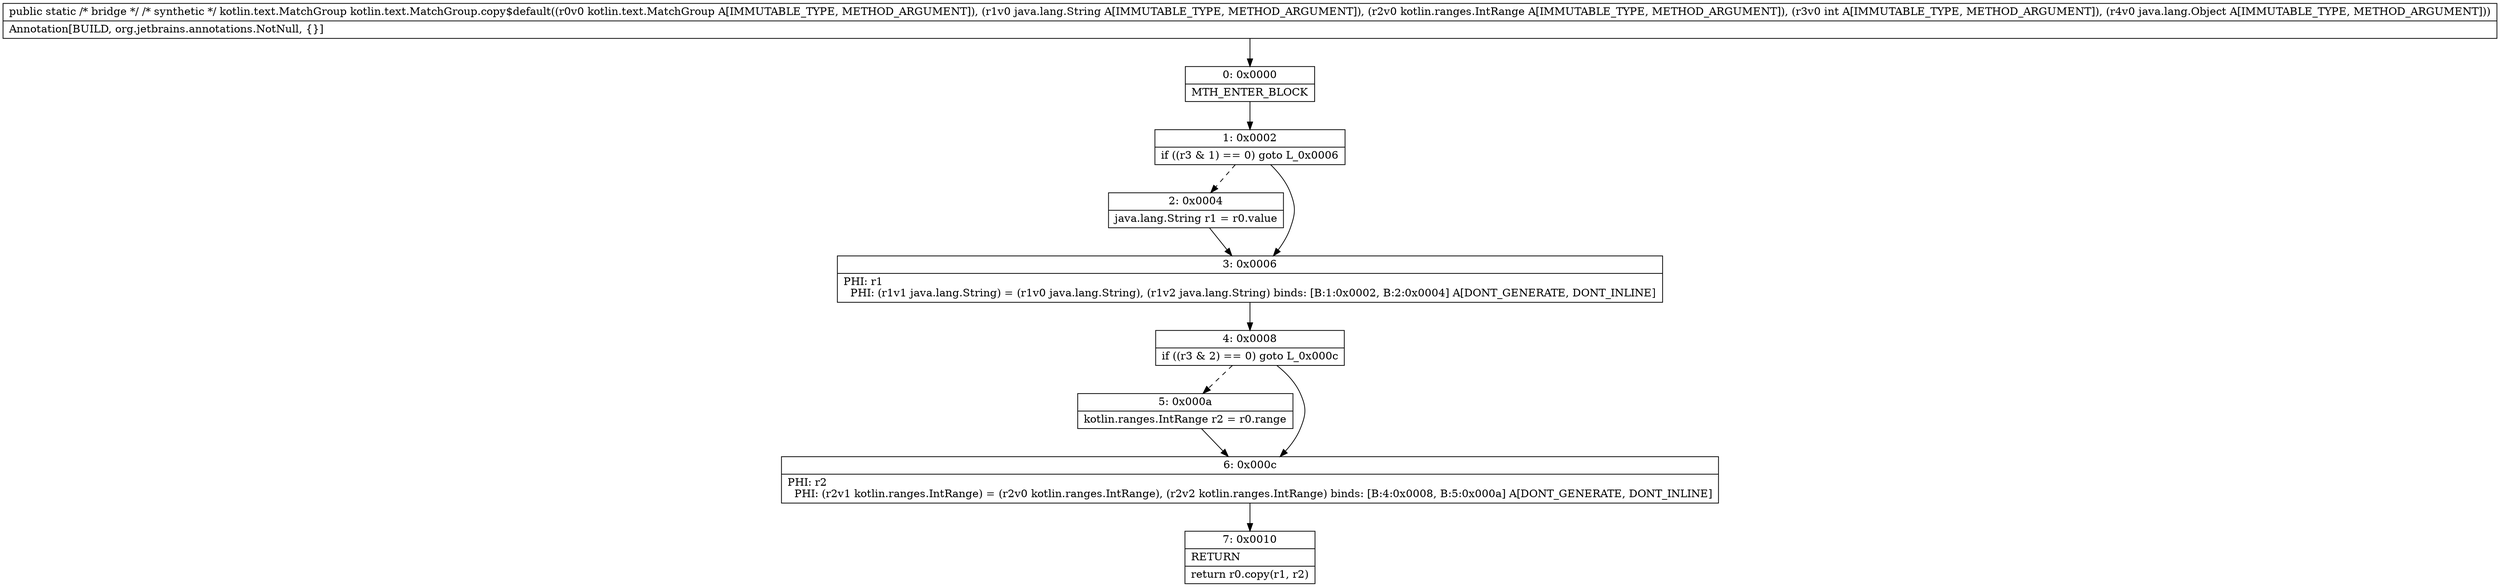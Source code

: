 digraph "CFG forkotlin.text.MatchGroup.copy$default(Lkotlin\/text\/MatchGroup;Ljava\/lang\/String;Lkotlin\/ranges\/IntRange;ILjava\/lang\/Object;)Lkotlin\/text\/MatchGroup;" {
Node_0 [shape=record,label="{0\:\ 0x0000|MTH_ENTER_BLOCK\l}"];
Node_1 [shape=record,label="{1\:\ 0x0002|if ((r3 & 1) == 0) goto L_0x0006\l}"];
Node_2 [shape=record,label="{2\:\ 0x0004|java.lang.String r1 = r0.value\l}"];
Node_3 [shape=record,label="{3\:\ 0x0006|PHI: r1 \l  PHI: (r1v1 java.lang.String) = (r1v0 java.lang.String), (r1v2 java.lang.String) binds: [B:1:0x0002, B:2:0x0004] A[DONT_GENERATE, DONT_INLINE]\l}"];
Node_4 [shape=record,label="{4\:\ 0x0008|if ((r3 & 2) == 0) goto L_0x000c\l}"];
Node_5 [shape=record,label="{5\:\ 0x000a|kotlin.ranges.IntRange r2 = r0.range\l}"];
Node_6 [shape=record,label="{6\:\ 0x000c|PHI: r2 \l  PHI: (r2v1 kotlin.ranges.IntRange) = (r2v0 kotlin.ranges.IntRange), (r2v2 kotlin.ranges.IntRange) binds: [B:4:0x0008, B:5:0x000a] A[DONT_GENERATE, DONT_INLINE]\l}"];
Node_7 [shape=record,label="{7\:\ 0x0010|RETURN\l|return r0.copy(r1, r2)\l}"];
MethodNode[shape=record,label="{public static \/* bridge *\/ \/* synthetic *\/ kotlin.text.MatchGroup kotlin.text.MatchGroup.copy$default((r0v0 kotlin.text.MatchGroup A[IMMUTABLE_TYPE, METHOD_ARGUMENT]), (r1v0 java.lang.String A[IMMUTABLE_TYPE, METHOD_ARGUMENT]), (r2v0 kotlin.ranges.IntRange A[IMMUTABLE_TYPE, METHOD_ARGUMENT]), (r3v0 int A[IMMUTABLE_TYPE, METHOD_ARGUMENT]), (r4v0 java.lang.Object A[IMMUTABLE_TYPE, METHOD_ARGUMENT]))  | Annotation[BUILD, org.jetbrains.annotations.NotNull, \{\}]\l}"];
MethodNode -> Node_0;
Node_0 -> Node_1;
Node_1 -> Node_2[style=dashed];
Node_1 -> Node_3;
Node_2 -> Node_3;
Node_3 -> Node_4;
Node_4 -> Node_5[style=dashed];
Node_4 -> Node_6;
Node_5 -> Node_6;
Node_6 -> Node_7;
}

